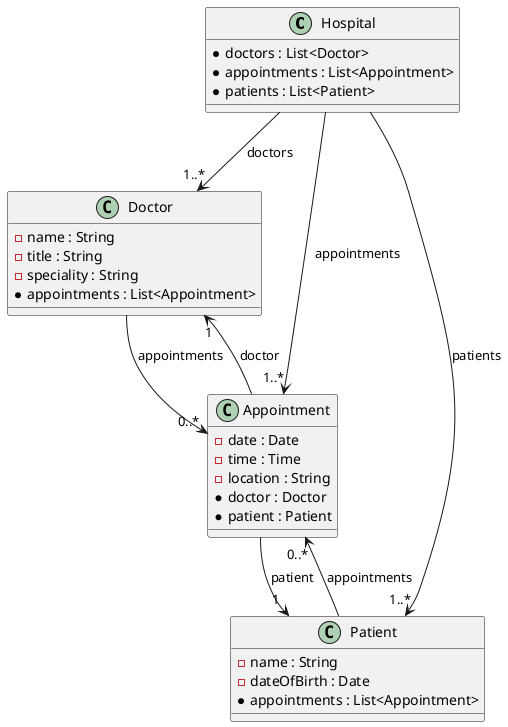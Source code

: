 @startuml
class Hospital {
  *doctors : List<Doctor>
  *appointments : List<Appointment>
  *patients : List<Patient>
}

class Doctor {
  -name : String
  -title : String
  -speciality : String
  *appointments : List<Appointment>
}

class Appointment {
  -date : Date
  -time : Time
  -location : String
  *doctor : Doctor
  *patient : Patient
}

class Patient {
  -name : String
  -dateOfBirth : Date
  *appointments : List<Appointment>
}

Hospital --> "1..*" Doctor : doctors
Hospital --> "1..*" Appointment : appointments
Hospital --> "1..*" Patient : patients

Doctor --> "0..*" Appointment : appointments
Appointment --> "1" Doctor : doctor
Appointment --> "1" Patient : patient
Patient --> "0..*" Appointment : appointments
@enduml
